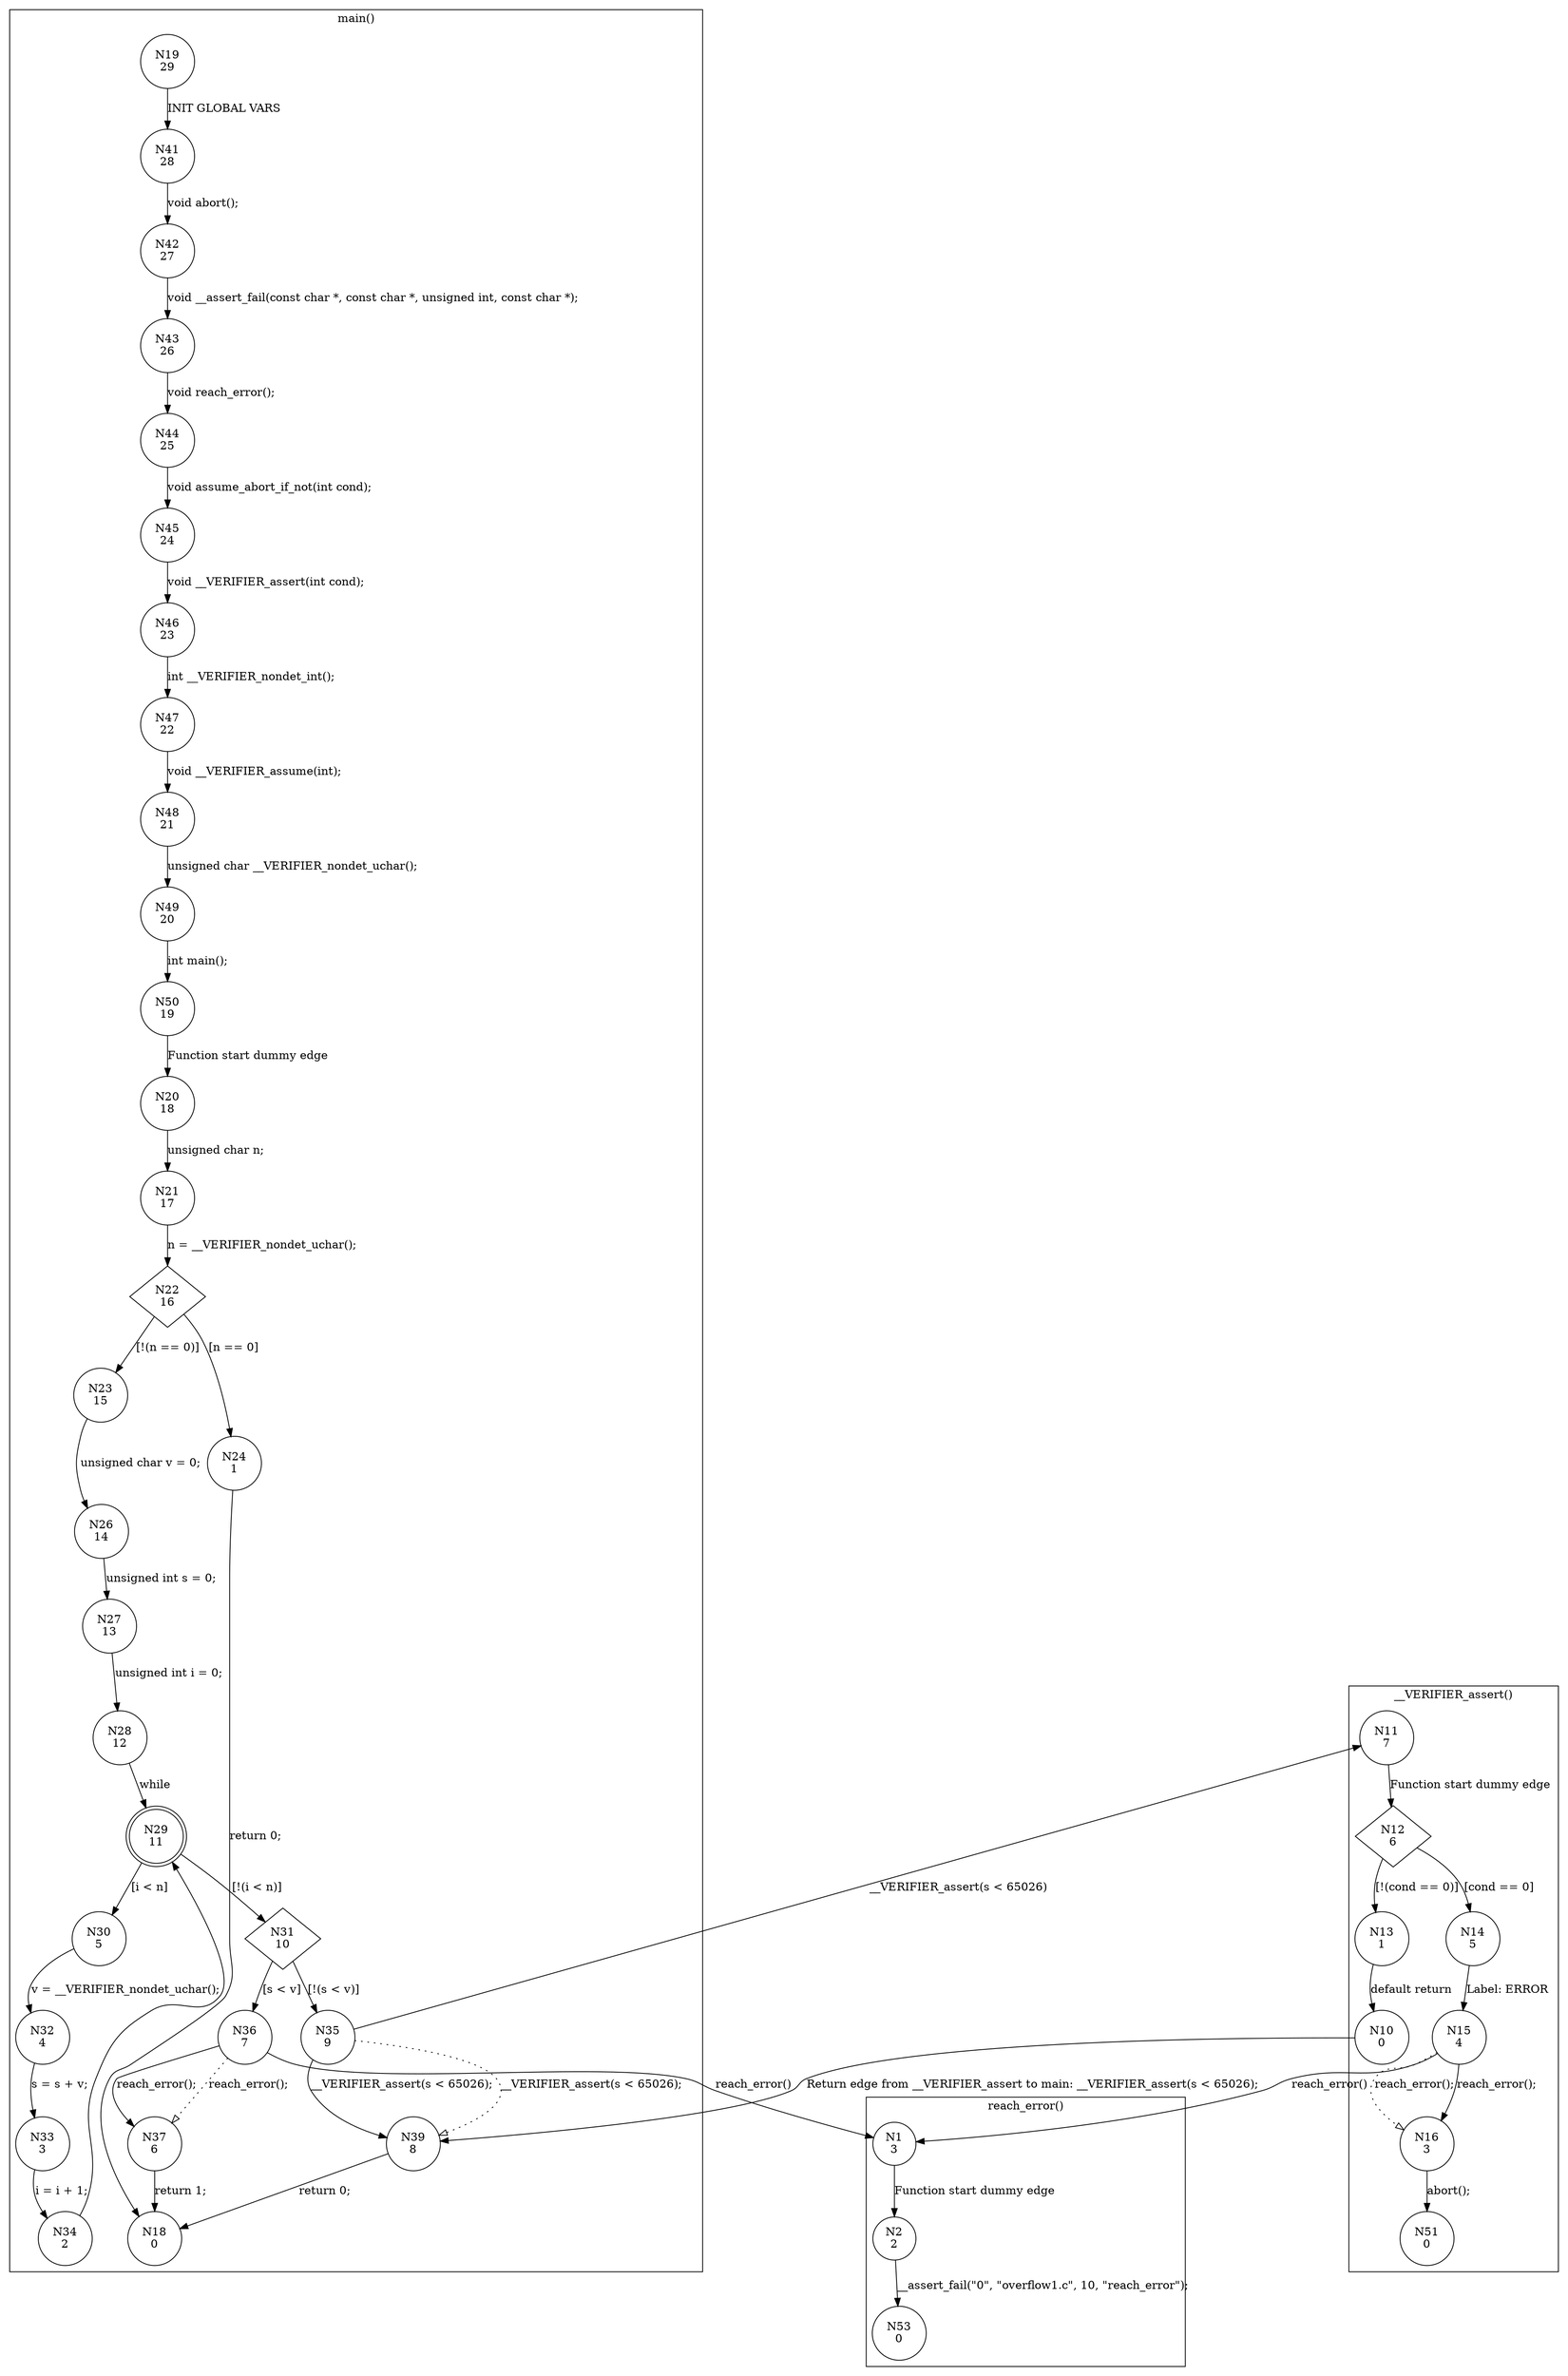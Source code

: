 digraph CFA {
19 [shape="circle" label="N19\n29"]
41 [shape="circle" label="N41\n28"]
42 [shape="circle" label="N42\n27"]
43 [shape="circle" label="N43\n26"]
44 [shape="circle" label="N44\n25"]
45 [shape="circle" label="N45\n24"]
46 [shape="circle" label="N46\n23"]
47 [shape="circle" label="N47\n22"]
48 [shape="circle" label="N48\n21"]
49 [shape="circle" label="N49\n20"]
50 [shape="circle" label="N50\n19"]
20 [shape="circle" label="N20\n18"]
21 [shape="circle" label="N21\n17"]
22 [shape="diamond" label="N22\n16"]
23 [shape="circle" label="N23\n15"]
26 [shape="circle" label="N26\n14"]
27 [shape="circle" label="N27\n13"]
28 [shape="circle" label="N28\n12"]
29 [shape="doublecircle" label="N29\n11"]
31 [shape="diamond" label="N31\n10"]
35 [shape="circle" label="N35\n9"]
11 [shape="circle" label="N11\n7"]
12 [shape="diamond" label="N12\n6"]
13 [shape="circle" label="N13\n1"]
10 [shape="circle" label="N10\n0"]
39 [shape="circle" label="N39\n8"]
18 [shape="circle" label="N18\n0"]
14 [shape="circle" label="N14\n5"]
15 [shape="circle" label="N15\n4"]
1 [shape="circle" label="N1\n3"]
2 [shape="circle" label="N2\n2"]
53 [shape="circle" label="N53\n0"]
16 [shape="circle" label="N16\n3"]
51 [shape="circle" label="N51\n0"]
36 [shape="circle" label="N36\n7"]
37 [shape="circle" label="N37\n6"]
30 [shape="circle" label="N30\n5"]
32 [shape="circle" label="N32\n4"]
33 [shape="circle" label="N33\n3"]
34 [shape="circle" label="N34\n2"]
24 [shape="circle" label="N24\n1"]
node [shape="circle"]
subgraph cluster___VERIFIER_assert {
label="__VERIFIER_assert()"
11 -> 12 [label="Function start dummy edge"]
12 -> 14 [label="[cond == 0]"]
12 -> 13 [label="[!(cond == 0)]"]
13 -> 10 [label="default return"]
14 -> 15 [label="Label: ERROR"]
15 -> 16 [label="reach_error();" style="dotted" arrowhead="empty"]
15 -> 16 [label="reach_error();"]
16 -> 51 [label="abort();"]}
subgraph cluster_assume_abort_if_not {
label="assume_abort_if_not()"
}
subgraph cluster_main {
label="main()"
19 -> 41 [label="INIT GLOBAL VARS"]
41 -> 42 [label="void abort();"]
42 -> 43 [label="void __assert_fail(const char *, const char *, unsigned int, const char *);"]
43 -> 44 [label="void reach_error();"]
44 -> 45 [label="void assume_abort_if_not(int cond);"]
45 -> 46 [label="void __VERIFIER_assert(int cond);"]
46 -> 47 [label="int __VERIFIER_nondet_int();"]
47 -> 48 [label="void __VERIFIER_assume(int);"]
48 -> 49 [label="unsigned char __VERIFIER_nondet_uchar();"]
49 -> 50 [label="int main();"]
50 -> 20 [label="Function start dummy edge"]
20 -> 21 [label="unsigned char n;"]
21 -> 22 [label="n = __VERIFIER_nondet_uchar();"]
22 -> 24 [label="[n == 0]"]
22 -> 23 [label="[!(n == 0)]"]
23 -> 26 [label="unsigned char v = 0;"]
26 -> 27 [label="unsigned int s = 0;"]
27 -> 28 [label="unsigned int i = 0;"]
28 -> 29 [label="while"]
29 -> 30 [label="[i < n]"]
29 -> 31 [label="[!(i < n)]"]
31 -> 36 [label="[s < v]"]
31 -> 35 [label="[!(s < v)]"]
35 -> 39 [label="__VERIFIER_assert(s < 65026);" style="dotted" arrowhead="empty"]
35 -> 39 [label="__VERIFIER_assert(s < 65026);"]
39 -> 18 [label="return 0;"]
36 -> 37 [label="reach_error();" style="dotted" arrowhead="empty"]
36 -> 37 [label="reach_error();"]
37 -> 18 [label="return 1;"]
30 -> 32 [label="v = __VERIFIER_nondet_uchar();"]
32 -> 33 [label="s = s + v;"]
33 -> 34 [label="i = i + 1;"]
34 -> 29 [label=""]
24 -> 18 [label="return 0;"]}
subgraph cluster_reach_error {
label="reach_error()"
1 -> 2 [label="Function start dummy edge"]
2 -> 53 [label="__assert_fail(\"0\", \"overflow1.c\", 10, \"reach_error\");"]}
35 -> 11 [label="__VERIFIER_assert(s < 65026)"]
10 -> 39 [label="Return edge from __VERIFIER_assert to main: __VERIFIER_assert(s < 65026);"]
15 -> 1 [label="reach_error()"]
36 -> 1 [label="reach_error()"]}